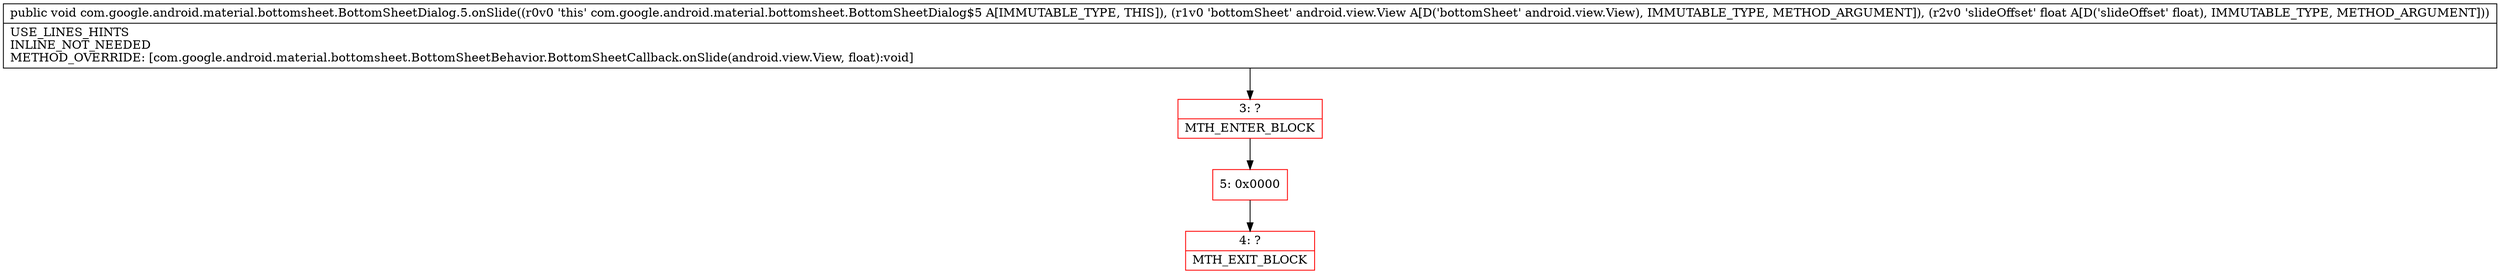 digraph "CFG forcom.google.android.material.bottomsheet.BottomSheetDialog.5.onSlide(Landroid\/view\/View;F)V" {
subgraph cluster_Region_1300523319 {
label = "R(0)";
node [shape=record,color=blue];
}
Node_3 [shape=record,color=red,label="{3\:\ ?|MTH_ENTER_BLOCK\l}"];
Node_5 [shape=record,color=red,label="{5\:\ 0x0000}"];
Node_4 [shape=record,color=red,label="{4\:\ ?|MTH_EXIT_BLOCK\l}"];
MethodNode[shape=record,label="{public void com.google.android.material.bottomsheet.BottomSheetDialog.5.onSlide((r0v0 'this' com.google.android.material.bottomsheet.BottomSheetDialog$5 A[IMMUTABLE_TYPE, THIS]), (r1v0 'bottomSheet' android.view.View A[D('bottomSheet' android.view.View), IMMUTABLE_TYPE, METHOD_ARGUMENT]), (r2v0 'slideOffset' float A[D('slideOffset' float), IMMUTABLE_TYPE, METHOD_ARGUMENT]))  | USE_LINES_HINTS\lINLINE_NOT_NEEDED\lMETHOD_OVERRIDE: [com.google.android.material.bottomsheet.BottomSheetBehavior.BottomSheetCallback.onSlide(android.view.View, float):void]\l}"];
MethodNode -> Node_3;Node_3 -> Node_5;
Node_5 -> Node_4;
}


